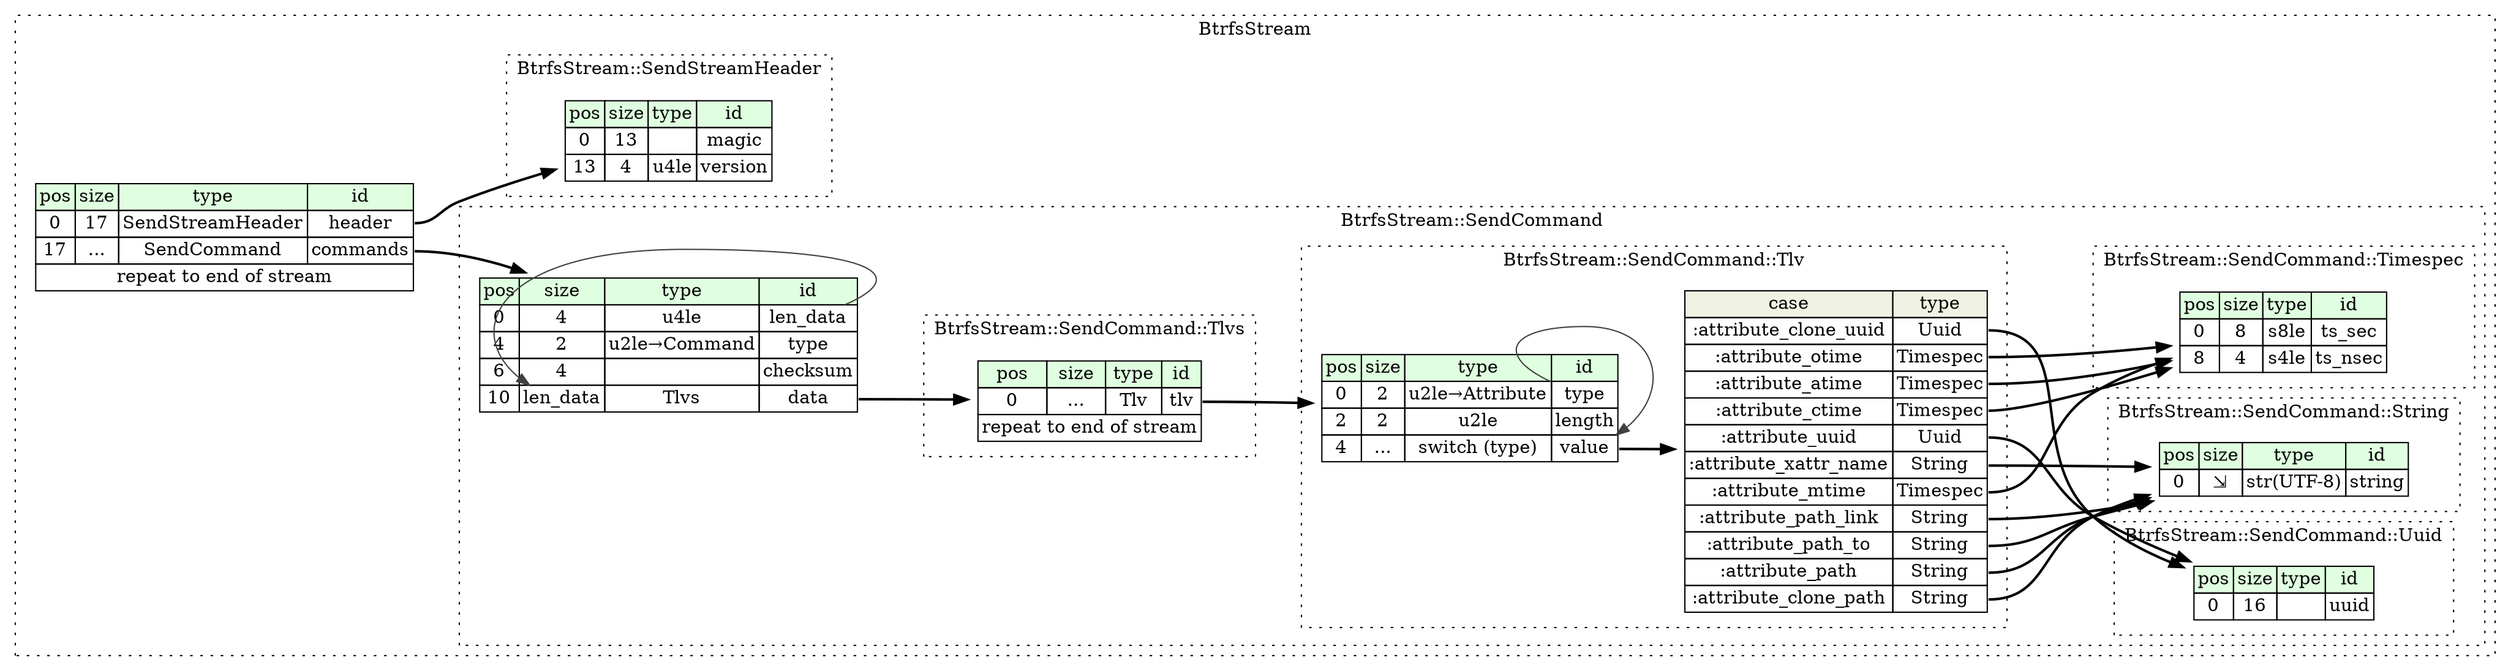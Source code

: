 digraph {
	rankdir=LR;
	node [shape=plaintext];
	subgraph cluster__btrfs_stream {
		label="BtrfsStream";
		graph[style=dotted];

		btrfs_stream__seq [label=<<TABLE BORDER="0" CELLBORDER="1" CELLSPACING="0">
			<TR><TD BGCOLOR="#E0FFE0">pos</TD><TD BGCOLOR="#E0FFE0">size</TD><TD BGCOLOR="#E0FFE0">type</TD><TD BGCOLOR="#E0FFE0">id</TD></TR>
			<TR><TD PORT="header_pos">0</TD><TD PORT="header_size">17</TD><TD>SendStreamHeader</TD><TD PORT="header_type">header</TD></TR>
			<TR><TD PORT="commands_pos">17</TD><TD PORT="commands_size">...</TD><TD>SendCommand</TD><TD PORT="commands_type">commands</TD></TR>
			<TR><TD COLSPAN="4" PORT="commands__repeat">repeat to end of stream</TD></TR>
		</TABLE>>];
		subgraph cluster__send_stream_header {
			label="BtrfsStream::SendStreamHeader";
			graph[style=dotted];

			send_stream_header__seq [label=<<TABLE BORDER="0" CELLBORDER="1" CELLSPACING="0">
				<TR><TD BGCOLOR="#E0FFE0">pos</TD><TD BGCOLOR="#E0FFE0">size</TD><TD BGCOLOR="#E0FFE0">type</TD><TD BGCOLOR="#E0FFE0">id</TD></TR>
				<TR><TD PORT="magic_pos">0</TD><TD PORT="magic_size">13</TD><TD></TD><TD PORT="magic_type">magic</TD></TR>
				<TR><TD PORT="version_pos">13</TD><TD PORT="version_size">4</TD><TD>u4le</TD><TD PORT="version_type">version</TD></TR>
			</TABLE>>];
		}
		subgraph cluster__send_command {
			label="BtrfsStream::SendCommand";
			graph[style=dotted];

			send_command__seq [label=<<TABLE BORDER="0" CELLBORDER="1" CELLSPACING="0">
				<TR><TD BGCOLOR="#E0FFE0">pos</TD><TD BGCOLOR="#E0FFE0">size</TD><TD BGCOLOR="#E0FFE0">type</TD><TD BGCOLOR="#E0FFE0">id</TD></TR>
				<TR><TD PORT="len_data_pos">0</TD><TD PORT="len_data_size">4</TD><TD>u4le</TD><TD PORT="len_data_type">len_data</TD></TR>
				<TR><TD PORT="type_pos">4</TD><TD PORT="type_size">2</TD><TD>u2le→Command</TD><TD PORT="type_type">type</TD></TR>
				<TR><TD PORT="checksum_pos">6</TD><TD PORT="checksum_size">4</TD><TD></TD><TD PORT="checksum_type">checksum</TD></TR>
				<TR><TD PORT="data_pos">10</TD><TD PORT="data_size">len_data</TD><TD>Tlvs</TD><TD PORT="data_type">data</TD></TR>
			</TABLE>>];
			subgraph cluster__tlv {
				label="BtrfsStream::SendCommand::Tlv";
				graph[style=dotted];

				tlv__seq [label=<<TABLE BORDER="0" CELLBORDER="1" CELLSPACING="0">
					<TR><TD BGCOLOR="#E0FFE0">pos</TD><TD BGCOLOR="#E0FFE0">size</TD><TD BGCOLOR="#E0FFE0">type</TD><TD BGCOLOR="#E0FFE0">id</TD></TR>
					<TR><TD PORT="type_pos">0</TD><TD PORT="type_size">2</TD><TD>u2le→Attribute</TD><TD PORT="type_type">type</TD></TR>
					<TR><TD PORT="length_pos">2</TD><TD PORT="length_size">2</TD><TD>u2le</TD><TD PORT="length_type">length</TD></TR>
					<TR><TD PORT="value_pos">4</TD><TD PORT="value_size">...</TD><TD>switch (type)</TD><TD PORT="value_type">value</TD></TR>
				</TABLE>>];
tlv__seq_value_switch [label=<<TABLE BORDER="0" CELLBORDER="1" CELLSPACING="0">
	<TR><TD BGCOLOR="#F0F2E4">case</TD><TD BGCOLOR="#F0F2E4">type</TD></TR>
	<TR><TD>:attribute_clone_uuid</TD><TD PORT="case0">Uuid</TD></TR>
	<TR><TD>:attribute_otime</TD><TD PORT="case1">Timespec</TD></TR>
	<TR><TD>:attribute_atime</TD><TD PORT="case2">Timespec</TD></TR>
	<TR><TD>:attribute_ctime</TD><TD PORT="case3">Timespec</TD></TR>
	<TR><TD>:attribute_uuid</TD><TD PORT="case4">Uuid</TD></TR>
	<TR><TD>:attribute_xattr_name</TD><TD PORT="case5">String</TD></TR>
	<TR><TD>:attribute_mtime</TD><TD PORT="case6">Timespec</TD></TR>
	<TR><TD>:attribute_path_link</TD><TD PORT="case7">String</TD></TR>
	<TR><TD>:attribute_path_to</TD><TD PORT="case8">String</TD></TR>
	<TR><TD>:attribute_path</TD><TD PORT="case9">String</TD></TR>
	<TR><TD>:attribute_clone_path</TD><TD PORT="case10">String</TD></TR>
</TABLE>>];
			}
			subgraph cluster__uuid {
				label="BtrfsStream::SendCommand::Uuid";
				graph[style=dotted];

				uuid__seq [label=<<TABLE BORDER="0" CELLBORDER="1" CELLSPACING="0">
					<TR><TD BGCOLOR="#E0FFE0">pos</TD><TD BGCOLOR="#E0FFE0">size</TD><TD BGCOLOR="#E0FFE0">type</TD><TD BGCOLOR="#E0FFE0">id</TD></TR>
					<TR><TD PORT="uuid_pos">0</TD><TD PORT="uuid_size">16</TD><TD></TD><TD PORT="uuid_type">uuid</TD></TR>
				</TABLE>>];
			}
			subgraph cluster__tlvs {
				label="BtrfsStream::SendCommand::Tlvs";
				graph[style=dotted];

				tlvs__seq [label=<<TABLE BORDER="0" CELLBORDER="1" CELLSPACING="0">
					<TR><TD BGCOLOR="#E0FFE0">pos</TD><TD BGCOLOR="#E0FFE0">size</TD><TD BGCOLOR="#E0FFE0">type</TD><TD BGCOLOR="#E0FFE0">id</TD></TR>
					<TR><TD PORT="tlv_pos">0</TD><TD PORT="tlv_size">...</TD><TD>Tlv</TD><TD PORT="tlv_type">tlv</TD></TR>
					<TR><TD COLSPAN="4" PORT="tlv__repeat">repeat to end of stream</TD></TR>
				</TABLE>>];
			}
			subgraph cluster__string {
				label="BtrfsStream::SendCommand::String";
				graph[style=dotted];

				string__seq [label=<<TABLE BORDER="0" CELLBORDER="1" CELLSPACING="0">
					<TR><TD BGCOLOR="#E0FFE0">pos</TD><TD BGCOLOR="#E0FFE0">size</TD><TD BGCOLOR="#E0FFE0">type</TD><TD BGCOLOR="#E0FFE0">id</TD></TR>
					<TR><TD PORT="string_pos">0</TD><TD PORT="string_size">⇲</TD><TD>str(UTF-8)</TD><TD PORT="string_type">string</TD></TR>
				</TABLE>>];
			}
			subgraph cluster__timespec {
				label="BtrfsStream::SendCommand::Timespec";
				graph[style=dotted];

				timespec__seq [label=<<TABLE BORDER="0" CELLBORDER="1" CELLSPACING="0">
					<TR><TD BGCOLOR="#E0FFE0">pos</TD><TD BGCOLOR="#E0FFE0">size</TD><TD BGCOLOR="#E0FFE0">type</TD><TD BGCOLOR="#E0FFE0">id</TD></TR>
					<TR><TD PORT="ts_sec_pos">0</TD><TD PORT="ts_sec_size">8</TD><TD>s8le</TD><TD PORT="ts_sec_type">ts_sec</TD></TR>
					<TR><TD PORT="ts_nsec_pos">8</TD><TD PORT="ts_nsec_size">4</TD><TD>s4le</TD><TD PORT="ts_nsec_type">ts_nsec</TD></TR>
				</TABLE>>];
			}
		}
	}
	btrfs_stream__seq:header_type -> send_stream_header__seq [style=bold];
	btrfs_stream__seq:commands_type -> send_command__seq [style=bold];
	send_command__seq:len_data_type -> send_command__seq:data_size [color="#404040"];
	send_command__seq:data_type -> tlvs__seq [style=bold];
	tlv__seq:value_type -> tlv__seq_value_switch [style=bold];
	tlv__seq_value_switch:case0 -> uuid__seq [style=bold];
	tlv__seq_value_switch:case1 -> timespec__seq [style=bold];
	tlv__seq_value_switch:case2 -> timespec__seq [style=bold];
	tlv__seq_value_switch:case3 -> timespec__seq [style=bold];
	tlv__seq_value_switch:case4 -> uuid__seq [style=bold];
	tlv__seq_value_switch:case5 -> string__seq [style=bold];
	tlv__seq_value_switch:case6 -> timespec__seq [style=bold];
	tlv__seq_value_switch:case7 -> string__seq [style=bold];
	tlv__seq_value_switch:case8 -> string__seq [style=bold];
	tlv__seq_value_switch:case9 -> string__seq [style=bold];
	tlv__seq_value_switch:case10 -> string__seq [style=bold];
	tlv__seq:type_type -> tlv__seq:value_type [color="#404040"];
	tlvs__seq:tlv_type -> tlv__seq [style=bold];
}
